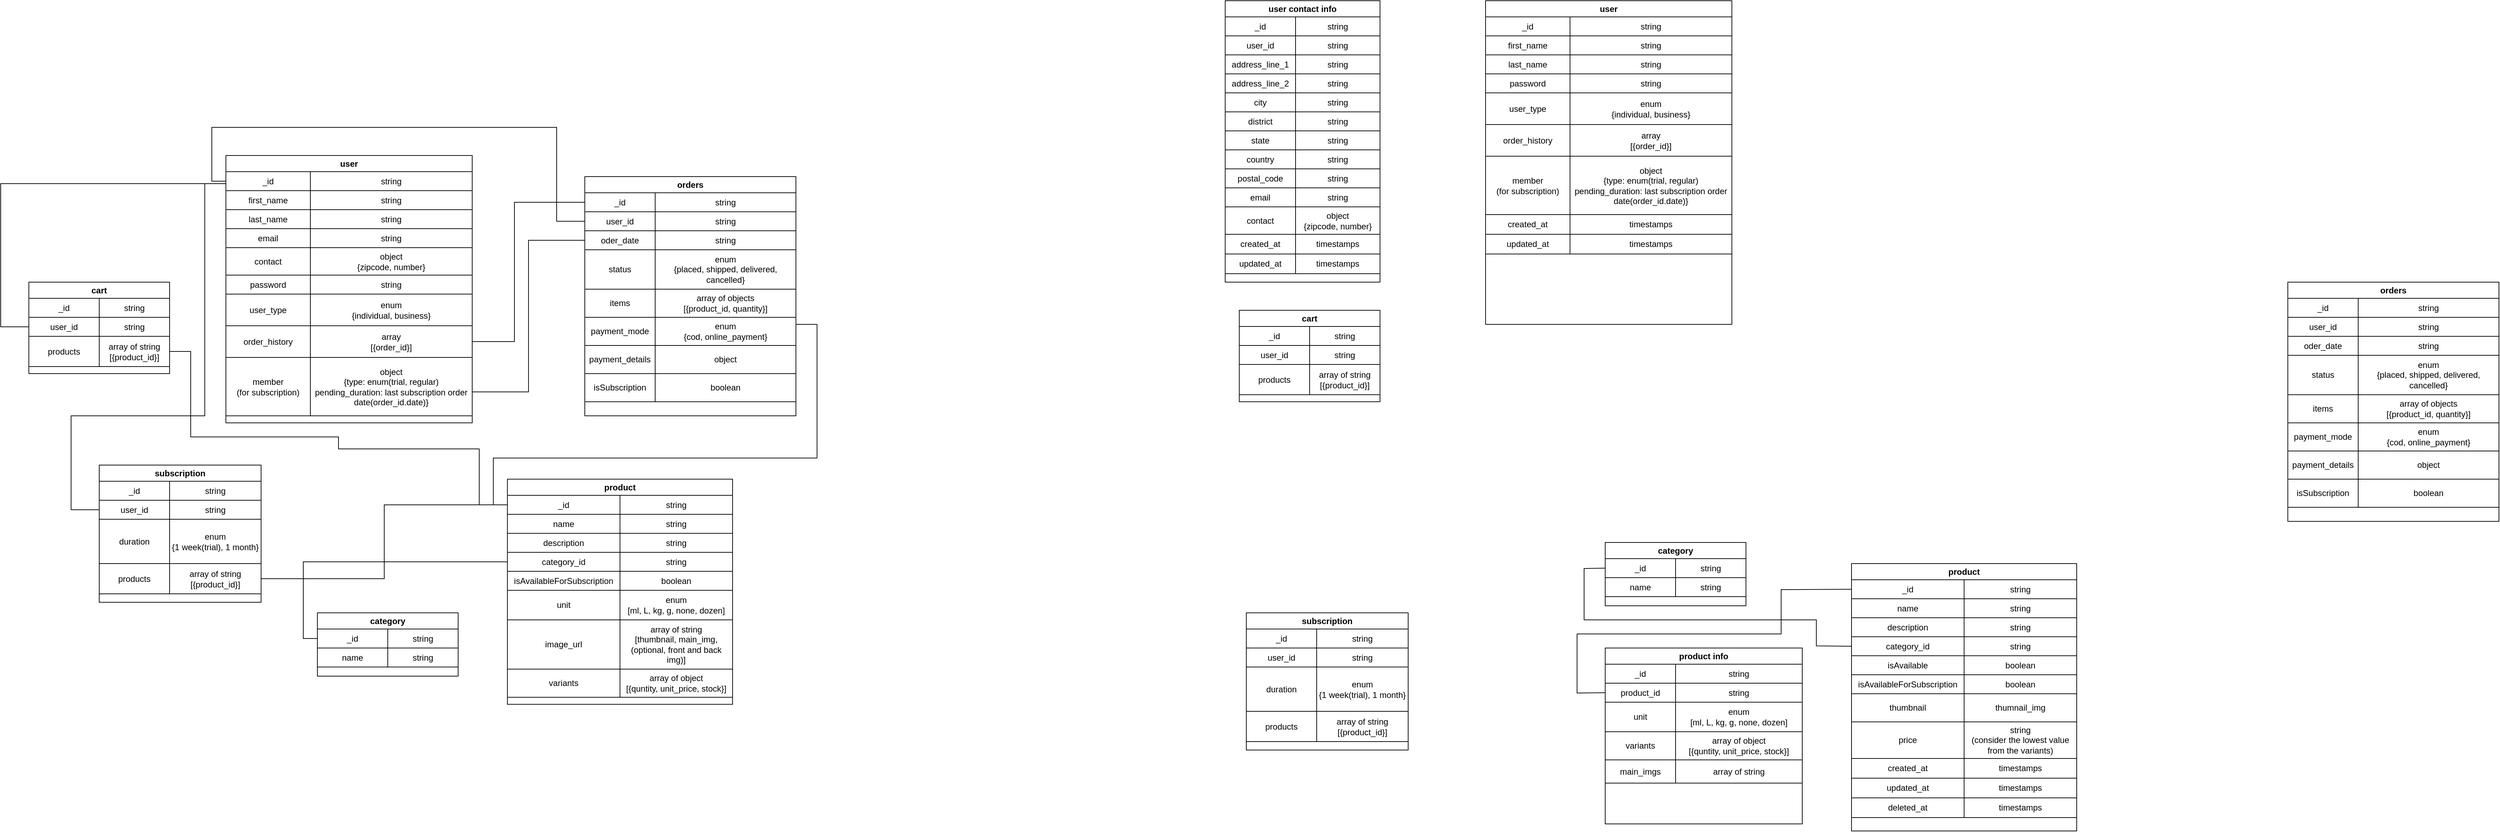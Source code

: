 <mxfile version="24.1.0" type="device">
  <diagram name="Page-1" id="J7dejoUFdDQ9mNIy0u74">
    <mxGraphModel dx="1313" dy="1176" grid="1" gridSize="10" guides="1" tooltips="1" connect="1" arrows="1" fold="1" page="0" pageScale="1" pageWidth="850" pageHeight="1100" math="0" shadow="0">
      <root>
        <mxCell id="0" />
        <mxCell id="1" parent="0" />
        <mxCell id="ArlrjNkzWZ5QPUmhL8L5-1" value="cart" style="swimlane;whiteSpace=wrap;html=1;fillColor=default;" parent="1" vertex="1">
          <mxGeometry x="160" y="160" width="200" height="130" as="geometry">
            <mxRectangle x="160" y="160" width="140" height="30" as="alternateBounds" />
          </mxGeometry>
        </mxCell>
        <mxCell id="ArlrjNkzWZ5QPUmhL8L5-2" value="string" style="rounded=0;whiteSpace=wrap;html=1;" parent="ArlrjNkzWZ5QPUmhL8L5-1" vertex="1">
          <mxGeometry x="100" y="23" width="100" height="27" as="geometry" />
        </mxCell>
        <mxCell id="ArlrjNkzWZ5QPUmhL8L5-8" value="string" style="rounded=0;whiteSpace=wrap;html=1;" parent="ArlrjNkzWZ5QPUmhL8L5-1" vertex="1">
          <mxGeometry x="100" y="50" width="100" height="27" as="geometry" />
        </mxCell>
        <mxCell id="ArlrjNkzWZ5QPUmhL8L5-9" value="user_id" style="rounded=0;whiteSpace=wrap;html=1;" parent="ArlrjNkzWZ5QPUmhL8L5-1" vertex="1">
          <mxGeometry y="50" width="100" height="27" as="geometry" />
        </mxCell>
        <mxCell id="ArlrjNkzWZ5QPUmhL8L5-11" value="products" style="rounded=0;whiteSpace=wrap;html=1;" parent="ArlrjNkzWZ5QPUmhL8L5-1" vertex="1">
          <mxGeometry y="77" width="100" height="43" as="geometry" />
        </mxCell>
        <mxCell id="ArlrjNkzWZ5QPUmhL8L5-52" value="array of string&lt;div&gt;[{product_id}]&lt;/div&gt;" style="rounded=0;whiteSpace=wrap;html=1;" parent="ArlrjNkzWZ5QPUmhL8L5-1" vertex="1">
          <mxGeometry x="100" y="77" width="100" height="43" as="geometry" />
        </mxCell>
        <mxCell id="ArlrjNkzWZ5QPUmhL8L5-7" value="_id" style="rounded=0;whiteSpace=wrap;html=1;" parent="1" vertex="1">
          <mxGeometry x="160" y="183" width="100" height="27" as="geometry" />
        </mxCell>
        <mxCell id="ArlrjNkzWZ5QPUmhL8L5-12" value="user" style="swimlane;whiteSpace=wrap;html=1;fillColor=default;" parent="1" vertex="1">
          <mxGeometry x="440" y="-20" width="350" height="380" as="geometry">
            <mxRectangle x="160" y="160" width="140" height="30" as="alternateBounds" />
          </mxGeometry>
        </mxCell>
        <mxCell id="ArlrjNkzWZ5QPUmhL8L5-13" value="string" style="rounded=0;whiteSpace=wrap;html=1;" parent="ArlrjNkzWZ5QPUmhL8L5-12" vertex="1">
          <mxGeometry x="120" y="23" width="230" height="27" as="geometry" />
        </mxCell>
        <mxCell id="ArlrjNkzWZ5QPUmhL8L5-14" value="string" style="rounded=0;whiteSpace=wrap;html=1;" parent="ArlrjNkzWZ5QPUmhL8L5-12" vertex="1">
          <mxGeometry x="120" y="50" width="230" height="27" as="geometry" />
        </mxCell>
        <mxCell id="ArlrjNkzWZ5QPUmhL8L5-15" value="first_name" style="rounded=0;whiteSpace=wrap;html=1;" parent="ArlrjNkzWZ5QPUmhL8L5-12" vertex="1">
          <mxGeometry y="50" width="120" height="27" as="geometry" />
        </mxCell>
        <mxCell id="ArlrjNkzWZ5QPUmhL8L5-16" value="string" style="rounded=0;whiteSpace=wrap;html=1;" parent="ArlrjNkzWZ5QPUmhL8L5-12" vertex="1">
          <mxGeometry x="120" y="77" width="230" height="27" as="geometry" />
        </mxCell>
        <mxCell id="ArlrjNkzWZ5QPUmhL8L5-17" value="last_name" style="rounded=0;whiteSpace=wrap;html=1;" parent="ArlrjNkzWZ5QPUmhL8L5-12" vertex="1">
          <mxGeometry y="77" width="120" height="27" as="geometry" />
        </mxCell>
        <mxCell id="ArlrjNkzWZ5QPUmhL8L5-19" value="string" style="rounded=0;whiteSpace=wrap;html=1;" parent="ArlrjNkzWZ5QPUmhL8L5-12" vertex="1">
          <mxGeometry x="120" y="104" width="230" height="27" as="geometry" />
        </mxCell>
        <mxCell id="ArlrjNkzWZ5QPUmhL8L5-20" value="email" style="rounded=0;whiteSpace=wrap;html=1;" parent="ArlrjNkzWZ5QPUmhL8L5-12" vertex="1">
          <mxGeometry y="104" width="120" height="27" as="geometry" />
        </mxCell>
        <mxCell id="ArlrjNkzWZ5QPUmhL8L5-22" value="&lt;div&gt;object&lt;/div&gt;{zipcode, number}" style="rounded=0;whiteSpace=wrap;html=1;" parent="ArlrjNkzWZ5QPUmhL8L5-12" vertex="1">
          <mxGeometry x="120" y="131" width="230" height="39" as="geometry" />
        </mxCell>
        <mxCell id="ArlrjNkzWZ5QPUmhL8L5-23" value="contact" style="rounded=0;whiteSpace=wrap;html=1;" parent="ArlrjNkzWZ5QPUmhL8L5-12" vertex="1">
          <mxGeometry y="131" width="120" height="39" as="geometry" />
        </mxCell>
        <mxCell id="ArlrjNkzWZ5QPUmhL8L5-24" value="string" style="rounded=0;whiteSpace=wrap;html=1;" parent="ArlrjNkzWZ5QPUmhL8L5-12" vertex="1">
          <mxGeometry x="120" y="170" width="230" height="27" as="geometry" />
        </mxCell>
        <mxCell id="ArlrjNkzWZ5QPUmhL8L5-25" value="password" style="rounded=0;whiteSpace=wrap;html=1;" parent="ArlrjNkzWZ5QPUmhL8L5-12" vertex="1">
          <mxGeometry y="170" width="120" height="27" as="geometry" />
        </mxCell>
        <mxCell id="ArlrjNkzWZ5QPUmhL8L5-26" value="array&lt;div&gt;[{order_id}]&lt;/div&gt;" style="rounded=0;whiteSpace=wrap;html=1;" parent="ArlrjNkzWZ5QPUmhL8L5-12" vertex="1">
          <mxGeometry x="120" y="242" width="230" height="45" as="geometry" />
        </mxCell>
        <mxCell id="ArlrjNkzWZ5QPUmhL8L5-27" value="order_history" style="rounded=0;whiteSpace=wrap;html=1;" parent="ArlrjNkzWZ5QPUmhL8L5-12" vertex="1">
          <mxGeometry y="242" width="120" height="45" as="geometry" />
        </mxCell>
        <mxCell id="ArlrjNkzWZ5QPUmhL8L5-58" value="enum&lt;div&gt;{individual, business}&lt;/div&gt;" style="rounded=0;whiteSpace=wrap;html=1;" parent="ArlrjNkzWZ5QPUmhL8L5-12" vertex="1">
          <mxGeometry x="120" y="197" width="230" height="45" as="geometry" />
        </mxCell>
        <mxCell id="ArlrjNkzWZ5QPUmhL8L5-59" value="user_type" style="rounded=0;whiteSpace=wrap;html=1;" parent="ArlrjNkzWZ5QPUmhL8L5-12" vertex="1">
          <mxGeometry y="197" width="120" height="45" as="geometry" />
        </mxCell>
        <mxCell id="Zbf8U-U6ExE7YAJPCtKm-8" value="object&lt;div&gt;{type: enum(trial, regular)&lt;/div&gt;&lt;div&gt;pending_duration: last subscription order date(order_id.date)}&lt;/div&gt;" style="rounded=0;whiteSpace=wrap;html=1;" parent="ArlrjNkzWZ5QPUmhL8L5-12" vertex="1">
          <mxGeometry x="120" y="287" width="230" height="83" as="geometry" />
        </mxCell>
        <mxCell id="Zbf8U-U6ExE7YAJPCtKm-9" value="member&lt;div&gt;(for subscription)&lt;/div&gt;" style="rounded=0;whiteSpace=wrap;html=1;" parent="ArlrjNkzWZ5QPUmhL8L5-12" vertex="1">
          <mxGeometry y="287" width="120" height="83" as="geometry" />
        </mxCell>
        <mxCell id="ArlrjNkzWZ5QPUmhL8L5-18" value="_id" style="rounded=0;whiteSpace=wrap;html=1;" parent="1" vertex="1">
          <mxGeometry x="440" y="3" width="120" height="27" as="geometry" />
        </mxCell>
        <mxCell id="ArlrjNkzWZ5QPUmhL8L5-30" style="edgeStyle=orthogonalEdgeStyle;rounded=0;orthogonalLoop=1;jettySize=auto;html=1;exitX=0;exitY=0.5;exitDx=0;exitDy=0;entryX=0;entryY=0.25;entryDx=0;entryDy=0;endArrow=none;endFill=0;" parent="1" source="ArlrjNkzWZ5QPUmhL8L5-9" target="ArlrjNkzWZ5QPUmhL8L5-12" edge="1">
          <mxGeometry relative="1" as="geometry">
            <Array as="points">
              <mxPoint x="120" y="224" />
              <mxPoint x="120" y="20" />
              <mxPoint x="440" y="20" />
            </Array>
          </mxGeometry>
        </mxCell>
        <mxCell id="ArlrjNkzWZ5QPUmhL8L5-33" value="orders" style="swimlane;whiteSpace=wrap;html=1;fillColor=default;" parent="1" vertex="1">
          <mxGeometry x="950" y="10" width="300" height="340" as="geometry">
            <mxRectangle x="160" y="160" width="140" height="30" as="alternateBounds" />
          </mxGeometry>
        </mxCell>
        <mxCell id="ArlrjNkzWZ5QPUmhL8L5-34" value="string" style="rounded=0;whiteSpace=wrap;html=1;" parent="ArlrjNkzWZ5QPUmhL8L5-33" vertex="1">
          <mxGeometry x="100" y="23" width="200" height="27" as="geometry" />
        </mxCell>
        <mxCell id="ArlrjNkzWZ5QPUmhL8L5-35" value="string" style="rounded=0;whiteSpace=wrap;html=1;" parent="ArlrjNkzWZ5QPUmhL8L5-33" vertex="1">
          <mxGeometry x="100" y="50" width="200" height="27" as="geometry" />
        </mxCell>
        <mxCell id="ArlrjNkzWZ5QPUmhL8L5-36" value="user_id" style="rounded=0;whiteSpace=wrap;html=1;" parent="ArlrjNkzWZ5QPUmhL8L5-33" vertex="1">
          <mxGeometry y="50" width="100" height="27" as="geometry" />
        </mxCell>
        <mxCell id="ArlrjNkzWZ5QPUmhL8L5-37" value="string" style="rounded=0;whiteSpace=wrap;html=1;" parent="ArlrjNkzWZ5QPUmhL8L5-33" vertex="1">
          <mxGeometry x="100" y="77" width="200" height="27" as="geometry" />
        </mxCell>
        <mxCell id="ArlrjNkzWZ5QPUmhL8L5-38" value="oder_date" style="rounded=0;whiteSpace=wrap;html=1;" parent="ArlrjNkzWZ5QPUmhL8L5-33" vertex="1">
          <mxGeometry y="77" width="100" height="27" as="geometry" />
        </mxCell>
        <mxCell id="ArlrjNkzWZ5QPUmhL8L5-39" value="&lt;div&gt;enum&lt;/div&gt;{placed, shipped, delivered, cancelled}" style="rounded=0;whiteSpace=wrap;html=1;" parent="ArlrjNkzWZ5QPUmhL8L5-33" vertex="1">
          <mxGeometry x="100" y="104" width="200" height="56" as="geometry" />
        </mxCell>
        <mxCell id="ArlrjNkzWZ5QPUmhL8L5-40" value="status" style="rounded=0;whiteSpace=wrap;html=1;" parent="ArlrjNkzWZ5QPUmhL8L5-33" vertex="1">
          <mxGeometry y="104" width="100" height="56" as="geometry" />
        </mxCell>
        <mxCell id="ArlrjNkzWZ5QPUmhL8L5-47" value="_id" style="rounded=0;whiteSpace=wrap;html=1;" parent="ArlrjNkzWZ5QPUmhL8L5-33" vertex="1">
          <mxGeometry y="23" width="100" height="27" as="geometry" />
        </mxCell>
        <mxCell id="ArlrjNkzWZ5QPUmhL8L5-50" value="array of objects&lt;div&gt;[{product_id, quantity}]&lt;/div&gt;" style="rounded=0;whiteSpace=wrap;html=1;" parent="ArlrjNkzWZ5QPUmhL8L5-33" vertex="1">
          <mxGeometry x="100" y="160" width="200" height="40" as="geometry" />
        </mxCell>
        <mxCell id="ArlrjNkzWZ5QPUmhL8L5-51" value="items" style="rounded=0;whiteSpace=wrap;html=1;" parent="ArlrjNkzWZ5QPUmhL8L5-33" vertex="1">
          <mxGeometry y="160" width="100" height="40" as="geometry" />
        </mxCell>
        <mxCell id="ArlrjNkzWZ5QPUmhL8L5-96" value="enum&lt;div&gt;{cod, online_payment}&lt;/div&gt;" style="rounded=0;whiteSpace=wrap;html=1;" parent="ArlrjNkzWZ5QPUmhL8L5-33" vertex="1">
          <mxGeometry x="100" y="200" width="200" height="40" as="geometry" />
        </mxCell>
        <mxCell id="ArlrjNkzWZ5QPUmhL8L5-97" value="payment_mode" style="rounded=0;whiteSpace=wrap;html=1;" parent="ArlrjNkzWZ5QPUmhL8L5-33" vertex="1">
          <mxGeometry y="200" width="100" height="40" as="geometry" />
        </mxCell>
        <mxCell id="ArlrjNkzWZ5QPUmhL8L5-98" value="object" style="rounded=0;whiteSpace=wrap;html=1;" parent="ArlrjNkzWZ5QPUmhL8L5-33" vertex="1">
          <mxGeometry x="100" y="240" width="200" height="40" as="geometry" />
        </mxCell>
        <mxCell id="ArlrjNkzWZ5QPUmhL8L5-99" value="payment_details" style="rounded=0;whiteSpace=wrap;html=1;" parent="ArlrjNkzWZ5QPUmhL8L5-33" vertex="1">
          <mxGeometry y="240" width="100" height="40" as="geometry" />
        </mxCell>
        <mxCell id="Zbf8U-U6ExE7YAJPCtKm-12" value="boolean" style="rounded=0;whiteSpace=wrap;html=1;" parent="ArlrjNkzWZ5QPUmhL8L5-33" vertex="1">
          <mxGeometry x="100" y="280" width="200" height="40" as="geometry" />
        </mxCell>
        <mxCell id="Zbf8U-U6ExE7YAJPCtKm-13" value="isSubscription" style="rounded=0;whiteSpace=wrap;html=1;" parent="ArlrjNkzWZ5QPUmhL8L5-33" vertex="1">
          <mxGeometry y="280" width="100" height="40" as="geometry" />
        </mxCell>
        <mxCell id="ArlrjNkzWZ5QPUmhL8L5-60" value="product" style="swimlane;whiteSpace=wrap;html=1;fillColor=default;" parent="1" vertex="1">
          <mxGeometry x="840" y="440" width="320" height="320" as="geometry">
            <mxRectangle x="160" y="160" width="140" height="30" as="alternateBounds" />
          </mxGeometry>
        </mxCell>
        <mxCell id="ArlrjNkzWZ5QPUmhL8L5-61" value="string" style="rounded=0;whiteSpace=wrap;html=1;" parent="ArlrjNkzWZ5QPUmhL8L5-60" vertex="1">
          <mxGeometry x="160" y="23" width="160" height="27" as="geometry" />
        </mxCell>
        <mxCell id="ArlrjNkzWZ5QPUmhL8L5-62" value="string" style="rounded=0;whiteSpace=wrap;html=1;" parent="ArlrjNkzWZ5QPUmhL8L5-60" vertex="1">
          <mxGeometry x="160" y="50" width="160" height="27" as="geometry" />
        </mxCell>
        <mxCell id="ArlrjNkzWZ5QPUmhL8L5-63" value="name" style="rounded=0;whiteSpace=wrap;html=1;" parent="ArlrjNkzWZ5QPUmhL8L5-60" vertex="1">
          <mxGeometry y="50" width="160" height="27" as="geometry" />
        </mxCell>
        <mxCell id="ArlrjNkzWZ5QPUmhL8L5-64" value="string" style="rounded=0;whiteSpace=wrap;html=1;" parent="ArlrjNkzWZ5QPUmhL8L5-60" vertex="1">
          <mxGeometry x="160" y="77" width="160" height="27" as="geometry" />
        </mxCell>
        <mxCell id="ArlrjNkzWZ5QPUmhL8L5-65" value="description" style="rounded=0;whiteSpace=wrap;html=1;" parent="ArlrjNkzWZ5QPUmhL8L5-60" vertex="1">
          <mxGeometry y="77" width="160" height="27" as="geometry" />
        </mxCell>
        <mxCell id="ArlrjNkzWZ5QPUmhL8L5-68" value="_id" style="rounded=0;whiteSpace=wrap;html=1;" parent="ArlrjNkzWZ5QPUmhL8L5-60" vertex="1">
          <mxGeometry y="23" width="160" height="27" as="geometry" />
        </mxCell>
        <mxCell id="ArlrjNkzWZ5QPUmhL8L5-72" value="string" style="rounded=0;whiteSpace=wrap;html=1;" parent="ArlrjNkzWZ5QPUmhL8L5-60" vertex="1">
          <mxGeometry x="160" y="104" width="160" height="27" as="geometry" />
        </mxCell>
        <mxCell id="ArlrjNkzWZ5QPUmhL8L5-73" value="category_id" style="rounded=0;whiteSpace=wrap;html=1;" parent="ArlrjNkzWZ5QPUmhL8L5-60" vertex="1">
          <mxGeometry y="104" width="160" height="27" as="geometry" />
        </mxCell>
        <mxCell id="ArlrjNkzWZ5QPUmhL8L5-74" value="boolean" style="rounded=0;whiteSpace=wrap;html=1;" parent="ArlrjNkzWZ5QPUmhL8L5-60" vertex="1">
          <mxGeometry x="160" y="131" width="160" height="27" as="geometry" />
        </mxCell>
        <mxCell id="ArlrjNkzWZ5QPUmhL8L5-75" value="isAvailableForSubscription" style="rounded=0;whiteSpace=wrap;html=1;" parent="ArlrjNkzWZ5QPUmhL8L5-60" vertex="1">
          <mxGeometry y="131" width="160" height="27" as="geometry" />
        </mxCell>
        <mxCell id="ArlrjNkzWZ5QPUmhL8L5-76" value="enum&lt;div&gt;[ml, L, kg, g, none, dozen]&lt;/div&gt;" style="rounded=0;whiteSpace=wrap;html=1;" parent="ArlrjNkzWZ5QPUmhL8L5-60" vertex="1">
          <mxGeometry x="160" y="158" width="160" height="42" as="geometry" />
        </mxCell>
        <mxCell id="ArlrjNkzWZ5QPUmhL8L5-77" value="unit" style="rounded=0;whiteSpace=wrap;html=1;" parent="ArlrjNkzWZ5QPUmhL8L5-60" vertex="1">
          <mxGeometry y="158" width="160" height="42" as="geometry" />
        </mxCell>
        <mxCell id="ArlrjNkzWZ5QPUmhL8L5-78" value="array of string&lt;div&gt;[thumbnail, main_img, (optional, front and back img)]&lt;/div&gt;" style="rounded=0;whiteSpace=wrap;html=1;" parent="ArlrjNkzWZ5QPUmhL8L5-60" vertex="1">
          <mxGeometry x="160" y="200" width="160" height="70" as="geometry" />
        </mxCell>
        <mxCell id="ArlrjNkzWZ5QPUmhL8L5-79" value="image_url" style="rounded=0;whiteSpace=wrap;html=1;" parent="ArlrjNkzWZ5QPUmhL8L5-60" vertex="1">
          <mxGeometry y="200" width="160" height="70" as="geometry" />
        </mxCell>
        <mxCell id="ArlrjNkzWZ5QPUmhL8L5-80" value="array of object&lt;div&gt;[{quntity, unit_price, stock}]&lt;/div&gt;" style="rounded=0;whiteSpace=wrap;html=1;" parent="ArlrjNkzWZ5QPUmhL8L5-60" vertex="1">
          <mxGeometry x="160" y="270" width="160" height="40" as="geometry" />
        </mxCell>
        <mxCell id="ArlrjNkzWZ5QPUmhL8L5-81" value="variants" style="rounded=0;whiteSpace=wrap;html=1;" parent="ArlrjNkzWZ5QPUmhL8L5-60" vertex="1">
          <mxGeometry y="270" width="160" height="40" as="geometry" />
        </mxCell>
        <mxCell id="ArlrjNkzWZ5QPUmhL8L5-85" style="edgeStyle=orthogonalEdgeStyle;rounded=0;orthogonalLoop=1;jettySize=auto;html=1;exitX=1;exitY=0.5;exitDx=0;exitDy=0;entryX=0;entryY=0.5;entryDx=0;entryDy=0;endArrow=none;endFill=0;" parent="1" source="ArlrjNkzWZ5QPUmhL8L5-52" target="ArlrjNkzWZ5QPUmhL8L5-68" edge="1">
          <mxGeometry relative="1" as="geometry">
            <Array as="points">
              <mxPoint x="390" y="259" />
              <mxPoint x="390" y="380" />
              <mxPoint x="600" y="380" />
              <mxPoint x="600" y="397" />
              <mxPoint x="800" y="397" />
              <mxPoint x="800" y="477" />
            </Array>
          </mxGeometry>
        </mxCell>
        <mxCell id="ArlrjNkzWZ5QPUmhL8L5-88" value="category" style="swimlane;whiteSpace=wrap;html=1;fillColor=default;" parent="1" vertex="1">
          <mxGeometry x="570" y="630" width="200" height="90" as="geometry">
            <mxRectangle x="160" y="160" width="140" height="30" as="alternateBounds" />
          </mxGeometry>
        </mxCell>
        <mxCell id="ArlrjNkzWZ5QPUmhL8L5-89" value="string" style="rounded=0;whiteSpace=wrap;html=1;" parent="ArlrjNkzWZ5QPUmhL8L5-88" vertex="1">
          <mxGeometry x="100" y="23" width="100" height="27" as="geometry" />
        </mxCell>
        <mxCell id="ArlrjNkzWZ5QPUmhL8L5-90" value="string" style="rounded=0;whiteSpace=wrap;html=1;" parent="ArlrjNkzWZ5QPUmhL8L5-88" vertex="1">
          <mxGeometry x="100" y="50" width="100" height="27" as="geometry" />
        </mxCell>
        <mxCell id="ArlrjNkzWZ5QPUmhL8L5-91" value="name" style="rounded=0;whiteSpace=wrap;html=1;" parent="ArlrjNkzWZ5QPUmhL8L5-88" vertex="1">
          <mxGeometry y="50" width="100" height="27" as="geometry" />
        </mxCell>
        <mxCell id="ArlrjNkzWZ5QPUmhL8L5-94" value="_id" style="rounded=0;whiteSpace=wrap;html=1;" parent="ArlrjNkzWZ5QPUmhL8L5-88" vertex="1">
          <mxGeometry y="23" width="100" height="27" as="geometry" />
        </mxCell>
        <mxCell id="ArlrjNkzWZ5QPUmhL8L5-103" value="subscription" style="swimlane;whiteSpace=wrap;html=1;fillColor=default;" parent="1" vertex="1">
          <mxGeometry x="260" y="420" width="230" height="195" as="geometry">
            <mxRectangle x="160" y="160" width="140" height="30" as="alternateBounds" />
          </mxGeometry>
        </mxCell>
        <mxCell id="ArlrjNkzWZ5QPUmhL8L5-104" value="string" style="rounded=0;whiteSpace=wrap;html=1;" parent="ArlrjNkzWZ5QPUmhL8L5-103" vertex="1">
          <mxGeometry x="100" y="23" width="130" height="27" as="geometry" />
        </mxCell>
        <mxCell id="ArlrjNkzWZ5QPUmhL8L5-105" value="string" style="rounded=0;whiteSpace=wrap;html=1;" parent="ArlrjNkzWZ5QPUmhL8L5-103" vertex="1">
          <mxGeometry x="100" y="50" width="130" height="27" as="geometry" />
        </mxCell>
        <mxCell id="ArlrjNkzWZ5QPUmhL8L5-106" value="user_id" style="rounded=0;whiteSpace=wrap;html=1;" parent="ArlrjNkzWZ5QPUmhL8L5-103" vertex="1">
          <mxGeometry y="50" width="100" height="27" as="geometry" />
        </mxCell>
        <mxCell id="ArlrjNkzWZ5QPUmhL8L5-111" value="_id" style="rounded=0;whiteSpace=wrap;html=1;" parent="ArlrjNkzWZ5QPUmhL8L5-103" vertex="1">
          <mxGeometry y="23" width="100" height="27" as="geometry" />
        </mxCell>
        <mxCell id="ArlrjNkzWZ5QPUmhL8L5-118" value="enum&lt;div&gt;{1 week(trial), 1 month}&lt;/div&gt;" style="rounded=0;whiteSpace=wrap;html=1;" parent="ArlrjNkzWZ5QPUmhL8L5-103" vertex="1">
          <mxGeometry x="100" y="77" width="130" height="63" as="geometry" />
        </mxCell>
        <mxCell id="ArlrjNkzWZ5QPUmhL8L5-119" value="duration" style="rounded=0;whiteSpace=wrap;html=1;" parent="ArlrjNkzWZ5QPUmhL8L5-103" vertex="1">
          <mxGeometry y="77" width="100" height="63" as="geometry" />
        </mxCell>
        <mxCell id="ArlrjNkzWZ5QPUmhL8L5-120" value="products" style="rounded=0;whiteSpace=wrap;html=1;" parent="ArlrjNkzWZ5QPUmhL8L5-103" vertex="1">
          <mxGeometry y="140" width="100" height="43" as="geometry" />
        </mxCell>
        <mxCell id="ArlrjNkzWZ5QPUmhL8L5-121" value="array of string&lt;div&gt;[{product_id}]&lt;/div&gt;" style="rounded=0;whiteSpace=wrap;html=1;" parent="ArlrjNkzWZ5QPUmhL8L5-103" vertex="1">
          <mxGeometry x="100" y="140" width="130" height="43" as="geometry" />
        </mxCell>
        <mxCell id="ArlrjNkzWZ5QPUmhL8L5-124" style="edgeStyle=orthogonalEdgeStyle;rounded=0;orthogonalLoop=1;jettySize=auto;html=1;exitX=1;exitY=0.5;exitDx=0;exitDy=0;entryX=0;entryY=0.5;entryDx=0;entryDy=0;endArrow=none;endFill=0;" parent="1" source="ArlrjNkzWZ5QPUmhL8L5-121" target="ArlrjNkzWZ5QPUmhL8L5-68" edge="1">
          <mxGeometry relative="1" as="geometry" />
        </mxCell>
        <mxCell id="ArlrjNkzWZ5QPUmhL8L5-126" style="edgeStyle=orthogonalEdgeStyle;rounded=0;orthogonalLoop=1;jettySize=auto;html=1;exitX=0;exitY=0.5;exitDx=0;exitDy=0;entryX=0;entryY=0.5;entryDx=0;entryDy=0;endArrow=none;endFill=0;" parent="1" source="ArlrjNkzWZ5QPUmhL8L5-94" target="ArlrjNkzWZ5QPUmhL8L5-73" edge="1">
          <mxGeometry relative="1" as="geometry" />
        </mxCell>
        <mxCell id="ArlrjNkzWZ5QPUmhL8L5-127" style="edgeStyle=orthogonalEdgeStyle;rounded=0;orthogonalLoop=1;jettySize=auto;html=1;exitX=0;exitY=0.5;exitDx=0;exitDy=0;entryX=0;entryY=0.5;entryDx=0;entryDy=0;endArrow=none;endFill=0;" parent="1" source="ArlrjNkzWZ5QPUmhL8L5-106" target="ArlrjNkzWZ5QPUmhL8L5-18" edge="1">
          <mxGeometry relative="1" as="geometry">
            <Array as="points">
              <mxPoint x="220" y="484" />
              <mxPoint x="220" y="350" />
              <mxPoint x="410" y="350" />
              <mxPoint x="410" y="20" />
              <mxPoint x="440" y="20" />
            </Array>
          </mxGeometry>
        </mxCell>
        <mxCell id="Zbf8U-U6ExE7YAJPCtKm-1" style="edgeStyle=orthogonalEdgeStyle;rounded=0;orthogonalLoop=1;jettySize=auto;html=1;exitX=1;exitY=0.5;exitDx=0;exitDy=0;entryX=0;entryY=0.5;entryDx=0;entryDy=0;endArrow=none;endFill=0;" parent="1" source="ArlrjNkzWZ5QPUmhL8L5-50" target="ArlrjNkzWZ5QPUmhL8L5-68" edge="1">
          <mxGeometry relative="1" as="geometry">
            <Array as="points">
              <mxPoint x="1250" y="220" />
              <mxPoint x="1280" y="220" />
              <mxPoint x="1280" y="410" />
              <mxPoint x="820" y="410" />
              <mxPoint x="820" y="477" />
            </Array>
          </mxGeometry>
        </mxCell>
        <mxCell id="Zbf8U-U6ExE7YAJPCtKm-14" style="edgeStyle=orthogonalEdgeStyle;rounded=0;orthogonalLoop=1;jettySize=auto;html=1;exitX=0;exitY=0.5;exitDx=0;exitDy=0;entryX=0;entryY=0.5;entryDx=0;entryDy=0;endArrow=none;endFill=0;" parent="1" source="ArlrjNkzWZ5QPUmhL8L5-36" target="ArlrjNkzWZ5QPUmhL8L5-18" edge="1">
          <mxGeometry relative="1" as="geometry">
            <Array as="points">
              <mxPoint x="910" y="74" />
              <mxPoint x="910" y="-60" />
              <mxPoint x="420" y="-60" />
              <mxPoint x="420" y="17" />
            </Array>
          </mxGeometry>
        </mxCell>
        <mxCell id="Zbf8U-U6ExE7YAJPCtKm-15" style="edgeStyle=orthogonalEdgeStyle;rounded=0;orthogonalLoop=1;jettySize=auto;html=1;exitX=0;exitY=0.5;exitDx=0;exitDy=0;entryX=0.997;entryY=0.59;entryDx=0;entryDy=0;entryPerimeter=0;endArrow=none;endFill=0;" parent="1" source="ArlrjNkzWZ5QPUmhL8L5-38" target="Zbf8U-U6ExE7YAJPCtKm-8" edge="1">
          <mxGeometry relative="1" as="geometry" />
        </mxCell>
        <mxCell id="cRBw1HmZobIP4URmoxio-2" style="edgeStyle=orthogonalEdgeStyle;rounded=0;orthogonalLoop=1;jettySize=auto;html=1;exitX=1;exitY=0.5;exitDx=0;exitDy=0;entryX=0;entryY=0.5;entryDx=0;entryDy=0;endArrow=none;endFill=0;" parent="1" source="ArlrjNkzWZ5QPUmhL8L5-26" target="ArlrjNkzWZ5QPUmhL8L5-47" edge="1">
          <mxGeometry relative="1" as="geometry">
            <Array as="points">
              <mxPoint x="850" y="245" />
              <mxPoint x="850" y="47" />
            </Array>
          </mxGeometry>
        </mxCell>
        <mxCell id="cRBw1HmZobIP4URmoxio-5" value="user contact info" style="swimlane;whiteSpace=wrap;html=1;fillColor=default;" parent="1" vertex="1">
          <mxGeometry x="1860" y="-240" width="220" height="400" as="geometry">
            <mxRectangle x="160" y="160" width="140" height="30" as="alternateBounds" />
          </mxGeometry>
        </mxCell>
        <mxCell id="cRBw1HmZobIP4URmoxio-6" value="string" style="rounded=0;whiteSpace=wrap;html=1;" parent="cRBw1HmZobIP4URmoxio-5" vertex="1">
          <mxGeometry x="100" y="23" width="120" height="27" as="geometry" />
        </mxCell>
        <mxCell id="cRBw1HmZobIP4URmoxio-7" value="string" style="rounded=0;whiteSpace=wrap;html=1;" parent="cRBw1HmZobIP4URmoxio-5" vertex="1">
          <mxGeometry x="100" y="50" width="120" height="27" as="geometry" />
        </mxCell>
        <mxCell id="cRBw1HmZobIP4URmoxio-8" value="user_id" style="rounded=0;whiteSpace=wrap;html=1;" parent="cRBw1HmZobIP4URmoxio-5" vertex="1">
          <mxGeometry y="50" width="100" height="27" as="geometry" />
        </mxCell>
        <mxCell id="cRBw1HmZobIP4URmoxio-11" value="_id" style="rounded=0;whiteSpace=wrap;html=1;" parent="cRBw1HmZobIP4URmoxio-5" vertex="1">
          <mxGeometry y="23" width="100" height="27" as="geometry" />
        </mxCell>
        <mxCell id="cRBw1HmZobIP4URmoxio-12" value="string" style="rounded=0;whiteSpace=wrap;html=1;" parent="cRBw1HmZobIP4URmoxio-5" vertex="1">
          <mxGeometry x="100" y="77" width="120" height="27" as="geometry" />
        </mxCell>
        <mxCell id="cRBw1HmZobIP4URmoxio-13" value="address_line_1" style="rounded=0;whiteSpace=wrap;html=1;" parent="cRBw1HmZobIP4URmoxio-5" vertex="1">
          <mxGeometry y="77" width="100" height="27" as="geometry" />
        </mxCell>
        <mxCell id="cRBw1HmZobIP4URmoxio-14" value="string" style="rounded=0;whiteSpace=wrap;html=1;" parent="cRBw1HmZobIP4URmoxio-5" vertex="1">
          <mxGeometry x="100" y="104" width="120" height="27" as="geometry" />
        </mxCell>
        <mxCell id="cRBw1HmZobIP4URmoxio-15" value="address_line_2" style="rounded=0;whiteSpace=wrap;html=1;" parent="cRBw1HmZobIP4URmoxio-5" vertex="1">
          <mxGeometry y="104" width="100" height="27" as="geometry" />
        </mxCell>
        <mxCell id="cRBw1HmZobIP4URmoxio-16" value="string" style="rounded=0;whiteSpace=wrap;html=1;" parent="cRBw1HmZobIP4URmoxio-5" vertex="1">
          <mxGeometry x="100" y="131" width="120" height="27" as="geometry" />
        </mxCell>
        <mxCell id="cRBw1HmZobIP4URmoxio-17" value="city" style="rounded=0;whiteSpace=wrap;html=1;" parent="cRBw1HmZobIP4URmoxio-5" vertex="1">
          <mxGeometry y="131" width="100" height="27" as="geometry" />
        </mxCell>
        <mxCell id="cRBw1HmZobIP4URmoxio-18" value="string" style="rounded=0;whiteSpace=wrap;html=1;" parent="cRBw1HmZobIP4URmoxio-5" vertex="1">
          <mxGeometry x="100" y="158" width="120" height="27" as="geometry" />
        </mxCell>
        <mxCell id="cRBw1HmZobIP4URmoxio-19" value="district" style="rounded=0;whiteSpace=wrap;html=1;" parent="cRBw1HmZobIP4URmoxio-5" vertex="1">
          <mxGeometry y="158" width="100" height="27" as="geometry" />
        </mxCell>
        <mxCell id="cRBw1HmZobIP4URmoxio-20" value="string" style="rounded=0;whiteSpace=wrap;html=1;" parent="cRBw1HmZobIP4URmoxio-5" vertex="1">
          <mxGeometry x="100" y="185" width="120" height="27" as="geometry" />
        </mxCell>
        <mxCell id="cRBw1HmZobIP4URmoxio-21" value="state" style="rounded=0;whiteSpace=wrap;html=1;" parent="cRBw1HmZobIP4URmoxio-5" vertex="1">
          <mxGeometry y="185" width="100" height="27" as="geometry" />
        </mxCell>
        <mxCell id="cRBw1HmZobIP4URmoxio-22" value="string" style="rounded=0;whiteSpace=wrap;html=1;" parent="cRBw1HmZobIP4URmoxio-5" vertex="1">
          <mxGeometry x="100" y="212" width="120" height="27" as="geometry" />
        </mxCell>
        <mxCell id="cRBw1HmZobIP4URmoxio-23" value="country" style="rounded=0;whiteSpace=wrap;html=1;" parent="cRBw1HmZobIP4URmoxio-5" vertex="1">
          <mxGeometry y="212" width="100" height="27" as="geometry" />
        </mxCell>
        <mxCell id="cRBw1HmZobIP4URmoxio-24" value="string" style="rounded=0;whiteSpace=wrap;html=1;" parent="cRBw1HmZobIP4URmoxio-5" vertex="1">
          <mxGeometry x="100" y="239" width="120" height="27" as="geometry" />
        </mxCell>
        <mxCell id="cRBw1HmZobIP4URmoxio-25" value="postal_code" style="rounded=0;whiteSpace=wrap;html=1;" parent="cRBw1HmZobIP4URmoxio-5" vertex="1">
          <mxGeometry y="239" width="100" height="27" as="geometry" />
        </mxCell>
        <mxCell id="cRBw1HmZobIP4URmoxio-27" value="email" style="rounded=0;whiteSpace=wrap;html=1;" parent="cRBw1HmZobIP4URmoxio-5" vertex="1">
          <mxGeometry y="266" width="100" height="27" as="geometry" />
        </mxCell>
        <mxCell id="cRBw1HmZobIP4URmoxio-26" value="string" style="rounded=0;whiteSpace=wrap;html=1;" parent="cRBw1HmZobIP4URmoxio-5" vertex="1">
          <mxGeometry x="100" y="266" width="120" height="27" as="geometry" />
        </mxCell>
        <mxCell id="cRBw1HmZobIP4URmoxio-29" value="contact" style="rounded=0;whiteSpace=wrap;html=1;" parent="cRBw1HmZobIP4URmoxio-5" vertex="1">
          <mxGeometry y="293" width="100" height="39" as="geometry" />
        </mxCell>
        <mxCell id="cRBw1HmZobIP4URmoxio-28" value="&lt;div&gt;object&lt;/div&gt;{zipcode, number}" style="rounded=0;whiteSpace=wrap;html=1;" parent="cRBw1HmZobIP4URmoxio-5" vertex="1">
          <mxGeometry x="100" y="293" width="120" height="39" as="geometry" />
        </mxCell>
        <mxCell id="cRBw1HmZobIP4URmoxio-114" value="created_at" style="rounded=0;whiteSpace=wrap;html=1;" parent="cRBw1HmZobIP4URmoxio-5" vertex="1">
          <mxGeometry y="332" width="100" height="28" as="geometry" />
        </mxCell>
        <mxCell id="cRBw1HmZobIP4URmoxio-115" value="timestamps&lt;div&gt;&lt;/div&gt;" style="rounded=0;whiteSpace=wrap;html=1;" parent="cRBw1HmZobIP4URmoxio-5" vertex="1">
          <mxGeometry x="100" y="332" width="120" height="28" as="geometry" />
        </mxCell>
        <mxCell id="cRBw1HmZobIP4URmoxio-116" value="updated_at" style="rounded=0;whiteSpace=wrap;html=1;" parent="cRBw1HmZobIP4URmoxio-5" vertex="1">
          <mxGeometry y="360" width="100" height="28" as="geometry" />
        </mxCell>
        <mxCell id="cRBw1HmZobIP4URmoxio-117" value="timestamps&lt;div&gt;&lt;/div&gt;" style="rounded=0;whiteSpace=wrap;html=1;" parent="cRBw1HmZobIP4URmoxio-5" vertex="1">
          <mxGeometry x="100" y="360" width="120" height="28" as="geometry" />
        </mxCell>
        <mxCell id="cRBw1HmZobIP4URmoxio-30" value="cart" style="swimlane;whiteSpace=wrap;html=1;fillColor=default;" parent="1" vertex="1">
          <mxGeometry x="1880" y="200" width="200" height="130" as="geometry">
            <mxRectangle x="160" y="160" width="140" height="30" as="alternateBounds" />
          </mxGeometry>
        </mxCell>
        <mxCell id="cRBw1HmZobIP4URmoxio-31" value="string" style="rounded=0;whiteSpace=wrap;html=1;" parent="cRBw1HmZobIP4URmoxio-30" vertex="1">
          <mxGeometry x="100" y="23" width="100" height="27" as="geometry" />
        </mxCell>
        <mxCell id="cRBw1HmZobIP4URmoxio-32" value="string" style="rounded=0;whiteSpace=wrap;html=1;" parent="cRBw1HmZobIP4URmoxio-30" vertex="1">
          <mxGeometry x="100" y="50" width="100" height="27" as="geometry" />
        </mxCell>
        <mxCell id="cRBw1HmZobIP4URmoxio-33" value="user_id" style="rounded=0;whiteSpace=wrap;html=1;" parent="cRBw1HmZobIP4URmoxio-30" vertex="1">
          <mxGeometry y="50" width="100" height="27" as="geometry" />
        </mxCell>
        <mxCell id="cRBw1HmZobIP4URmoxio-34" value="products" style="rounded=0;whiteSpace=wrap;html=1;" parent="cRBw1HmZobIP4URmoxio-30" vertex="1">
          <mxGeometry y="77" width="100" height="43" as="geometry" />
        </mxCell>
        <mxCell id="cRBw1HmZobIP4URmoxio-35" value="array of string&lt;div&gt;[{product_id}]&lt;/div&gt;" style="rounded=0;whiteSpace=wrap;html=1;" parent="cRBw1HmZobIP4URmoxio-30" vertex="1">
          <mxGeometry x="100" y="77" width="100" height="43" as="geometry" />
        </mxCell>
        <mxCell id="cRBw1HmZobIP4URmoxio-36" value="_id" style="rounded=0;whiteSpace=wrap;html=1;" parent="cRBw1HmZobIP4URmoxio-30" vertex="1">
          <mxGeometry y="23" width="100" height="27" as="geometry" />
        </mxCell>
        <mxCell id="cRBw1HmZobIP4URmoxio-37" value="user" style="swimlane;whiteSpace=wrap;html=1;fillColor=default;" parent="1" vertex="1">
          <mxGeometry x="2230" y="-240" width="350" height="460" as="geometry">
            <mxRectangle x="160" y="160" width="140" height="30" as="alternateBounds" />
          </mxGeometry>
        </mxCell>
        <mxCell id="cRBw1HmZobIP4URmoxio-38" value="string" style="rounded=0;whiteSpace=wrap;html=1;" parent="cRBw1HmZobIP4URmoxio-37" vertex="1">
          <mxGeometry x="120" y="23" width="230" height="27" as="geometry" />
        </mxCell>
        <mxCell id="cRBw1HmZobIP4URmoxio-39" value="string" style="rounded=0;whiteSpace=wrap;html=1;" parent="cRBw1HmZobIP4URmoxio-37" vertex="1">
          <mxGeometry x="120" y="50" width="230" height="27" as="geometry" />
        </mxCell>
        <mxCell id="cRBw1HmZobIP4URmoxio-40" value="first_name" style="rounded=0;whiteSpace=wrap;html=1;" parent="cRBw1HmZobIP4URmoxio-37" vertex="1">
          <mxGeometry y="50" width="120" height="27" as="geometry" />
        </mxCell>
        <mxCell id="cRBw1HmZobIP4URmoxio-41" value="string" style="rounded=0;whiteSpace=wrap;html=1;" parent="cRBw1HmZobIP4URmoxio-37" vertex="1">
          <mxGeometry x="120" y="77" width="230" height="27" as="geometry" />
        </mxCell>
        <mxCell id="cRBw1HmZobIP4URmoxio-42" value="last_name" style="rounded=0;whiteSpace=wrap;html=1;" parent="cRBw1HmZobIP4URmoxio-37" vertex="1">
          <mxGeometry y="77" width="120" height="27" as="geometry" />
        </mxCell>
        <mxCell id="cRBw1HmZobIP4URmoxio-47" value="string" style="rounded=0;whiteSpace=wrap;html=1;" parent="cRBw1HmZobIP4URmoxio-37" vertex="1">
          <mxGeometry x="120" y="104" width="230" height="27" as="geometry" />
        </mxCell>
        <mxCell id="cRBw1HmZobIP4URmoxio-48" value="password" style="rounded=0;whiteSpace=wrap;html=1;" parent="cRBw1HmZobIP4URmoxio-37" vertex="1">
          <mxGeometry y="104" width="120" height="27" as="geometry" />
        </mxCell>
        <mxCell id="cRBw1HmZobIP4URmoxio-49" value="array&lt;div&gt;[{order_id}]&lt;/div&gt;" style="rounded=0;whiteSpace=wrap;html=1;" parent="cRBw1HmZobIP4URmoxio-37" vertex="1">
          <mxGeometry x="120" y="176" width="230" height="45" as="geometry" />
        </mxCell>
        <mxCell id="cRBw1HmZobIP4URmoxio-50" value="order_history" style="rounded=0;whiteSpace=wrap;html=1;" parent="cRBw1HmZobIP4URmoxio-37" vertex="1">
          <mxGeometry y="176" width="120" height="45" as="geometry" />
        </mxCell>
        <mxCell id="cRBw1HmZobIP4URmoxio-51" value="enum&lt;div&gt;{individual, business}&lt;/div&gt;" style="rounded=0;whiteSpace=wrap;html=1;" parent="cRBw1HmZobIP4URmoxio-37" vertex="1">
          <mxGeometry x="120" y="131" width="230" height="45" as="geometry" />
        </mxCell>
        <mxCell id="cRBw1HmZobIP4URmoxio-52" value="user_type" style="rounded=0;whiteSpace=wrap;html=1;" parent="cRBw1HmZobIP4URmoxio-37" vertex="1">
          <mxGeometry y="131" width="120" height="45" as="geometry" />
        </mxCell>
        <mxCell id="cRBw1HmZobIP4URmoxio-53" value="object&lt;div&gt;{type: enum(trial, regular)&lt;/div&gt;&lt;div&gt;pending_duration: last subscription order date(order_id.date)}&lt;/div&gt;" style="rounded=0;whiteSpace=wrap;html=1;" parent="cRBw1HmZobIP4URmoxio-37" vertex="1">
          <mxGeometry x="120" y="221" width="230" height="83" as="geometry" />
        </mxCell>
        <mxCell id="cRBw1HmZobIP4URmoxio-54" value="member&lt;div&gt;(for subscription)&lt;/div&gt;" style="rounded=0;whiteSpace=wrap;html=1;" parent="cRBw1HmZobIP4URmoxio-37" vertex="1">
          <mxGeometry y="221" width="120" height="83" as="geometry" />
        </mxCell>
        <mxCell id="cRBw1HmZobIP4URmoxio-118" value="created_at" style="rounded=0;whiteSpace=wrap;html=1;" parent="cRBw1HmZobIP4URmoxio-37" vertex="1">
          <mxGeometry y="304" width="120" height="28" as="geometry" />
        </mxCell>
        <mxCell id="cRBw1HmZobIP4URmoxio-119" value="timestamps&lt;div&gt;&lt;/div&gt;" style="rounded=0;whiteSpace=wrap;html=1;" parent="cRBw1HmZobIP4URmoxio-37" vertex="1">
          <mxGeometry x="120" y="304" width="230" height="28" as="geometry" />
        </mxCell>
        <mxCell id="cRBw1HmZobIP4URmoxio-120" value="updated_at" style="rounded=0;whiteSpace=wrap;html=1;" parent="cRBw1HmZobIP4URmoxio-37" vertex="1">
          <mxGeometry y="332" width="120" height="28" as="geometry" />
        </mxCell>
        <mxCell id="cRBw1HmZobIP4URmoxio-121" value="timestamps&lt;div&gt;&lt;/div&gt;" style="rounded=0;whiteSpace=wrap;html=1;" parent="cRBw1HmZobIP4URmoxio-37" vertex="1">
          <mxGeometry x="120" y="332" width="230" height="28" as="geometry" />
        </mxCell>
        <mxCell id="cRBw1HmZobIP4URmoxio-55" value="_id" style="rounded=0;whiteSpace=wrap;html=1;" parent="cRBw1HmZobIP4URmoxio-37" vertex="1">
          <mxGeometry y="23" width="120" height="27" as="geometry" />
        </mxCell>
        <mxCell id="cRBw1HmZobIP4URmoxio-57" value="orders" style="swimlane;whiteSpace=wrap;html=1;fillColor=default;" parent="1" vertex="1">
          <mxGeometry x="3370" y="160" width="300" height="340" as="geometry">
            <mxRectangle x="160" y="160" width="140" height="30" as="alternateBounds" />
          </mxGeometry>
        </mxCell>
        <mxCell id="cRBw1HmZobIP4URmoxio-58" value="string" style="rounded=0;whiteSpace=wrap;html=1;" parent="cRBw1HmZobIP4URmoxio-57" vertex="1">
          <mxGeometry x="100" y="23" width="200" height="27" as="geometry" />
        </mxCell>
        <mxCell id="cRBw1HmZobIP4URmoxio-59" value="string" style="rounded=0;whiteSpace=wrap;html=1;" parent="cRBw1HmZobIP4URmoxio-57" vertex="1">
          <mxGeometry x="100" y="50" width="200" height="27" as="geometry" />
        </mxCell>
        <mxCell id="cRBw1HmZobIP4URmoxio-60" value="user_id" style="rounded=0;whiteSpace=wrap;html=1;" parent="cRBw1HmZobIP4URmoxio-57" vertex="1">
          <mxGeometry y="50" width="100" height="27" as="geometry" />
        </mxCell>
        <mxCell id="cRBw1HmZobIP4URmoxio-61" value="string" style="rounded=0;whiteSpace=wrap;html=1;" parent="cRBw1HmZobIP4URmoxio-57" vertex="1">
          <mxGeometry x="100" y="77" width="200" height="27" as="geometry" />
        </mxCell>
        <mxCell id="cRBw1HmZobIP4URmoxio-62" value="oder_date" style="rounded=0;whiteSpace=wrap;html=1;" parent="cRBw1HmZobIP4URmoxio-57" vertex="1">
          <mxGeometry y="77" width="100" height="27" as="geometry" />
        </mxCell>
        <mxCell id="cRBw1HmZobIP4URmoxio-63" value="&lt;div&gt;enum&lt;/div&gt;{placed, shipped, delivered, cancelled}" style="rounded=0;whiteSpace=wrap;html=1;" parent="cRBw1HmZobIP4URmoxio-57" vertex="1">
          <mxGeometry x="100" y="104" width="200" height="56" as="geometry" />
        </mxCell>
        <mxCell id="cRBw1HmZobIP4URmoxio-64" value="status" style="rounded=0;whiteSpace=wrap;html=1;" parent="cRBw1HmZobIP4URmoxio-57" vertex="1">
          <mxGeometry y="104" width="100" height="56" as="geometry" />
        </mxCell>
        <mxCell id="cRBw1HmZobIP4URmoxio-65" value="_id" style="rounded=0;whiteSpace=wrap;html=1;" parent="cRBw1HmZobIP4URmoxio-57" vertex="1">
          <mxGeometry y="23" width="100" height="27" as="geometry" />
        </mxCell>
        <mxCell id="cRBw1HmZobIP4URmoxio-66" value="array of objects&lt;div&gt;[{product_id, quantity}]&lt;/div&gt;" style="rounded=0;whiteSpace=wrap;html=1;" parent="cRBw1HmZobIP4URmoxio-57" vertex="1">
          <mxGeometry x="100" y="160" width="200" height="40" as="geometry" />
        </mxCell>
        <mxCell id="cRBw1HmZobIP4URmoxio-67" value="items" style="rounded=0;whiteSpace=wrap;html=1;" parent="cRBw1HmZobIP4URmoxio-57" vertex="1">
          <mxGeometry y="160" width="100" height="40" as="geometry" />
        </mxCell>
        <mxCell id="cRBw1HmZobIP4URmoxio-68" value="enum&lt;div&gt;{cod, online_payment}&lt;/div&gt;" style="rounded=0;whiteSpace=wrap;html=1;" parent="cRBw1HmZobIP4URmoxio-57" vertex="1">
          <mxGeometry x="100" y="200" width="200" height="40" as="geometry" />
        </mxCell>
        <mxCell id="cRBw1HmZobIP4URmoxio-69" value="payment_mode" style="rounded=0;whiteSpace=wrap;html=1;" parent="cRBw1HmZobIP4URmoxio-57" vertex="1">
          <mxGeometry y="200" width="100" height="40" as="geometry" />
        </mxCell>
        <mxCell id="cRBw1HmZobIP4URmoxio-70" value="object" style="rounded=0;whiteSpace=wrap;html=1;" parent="cRBw1HmZobIP4URmoxio-57" vertex="1">
          <mxGeometry x="100" y="240" width="200" height="40" as="geometry" />
        </mxCell>
        <mxCell id="cRBw1HmZobIP4URmoxio-71" value="payment_details" style="rounded=0;whiteSpace=wrap;html=1;" parent="cRBw1HmZobIP4URmoxio-57" vertex="1">
          <mxGeometry y="240" width="100" height="40" as="geometry" />
        </mxCell>
        <mxCell id="cRBw1HmZobIP4URmoxio-72" value="boolean" style="rounded=0;whiteSpace=wrap;html=1;" parent="cRBw1HmZobIP4URmoxio-57" vertex="1">
          <mxGeometry x="100" y="280" width="200" height="40" as="geometry" />
        </mxCell>
        <mxCell id="cRBw1HmZobIP4URmoxio-73" value="isSubscription" style="rounded=0;whiteSpace=wrap;html=1;" parent="cRBw1HmZobIP4URmoxio-57" vertex="1">
          <mxGeometry y="280" width="100" height="40" as="geometry" />
        </mxCell>
        <mxCell id="cRBw1HmZobIP4URmoxio-74" value="product" style="swimlane;whiteSpace=wrap;html=1;fillColor=default;" parent="1" vertex="1">
          <mxGeometry x="2750" y="560" width="320" height="380" as="geometry">
            <mxRectangle x="160" y="160" width="140" height="30" as="alternateBounds" />
          </mxGeometry>
        </mxCell>
        <mxCell id="cRBw1HmZobIP4URmoxio-75" value="string" style="rounded=0;whiteSpace=wrap;html=1;" parent="cRBw1HmZobIP4URmoxio-74" vertex="1">
          <mxGeometry x="160" y="23" width="160" height="27" as="geometry" />
        </mxCell>
        <mxCell id="cRBw1HmZobIP4URmoxio-76" value="string" style="rounded=0;whiteSpace=wrap;html=1;" parent="cRBw1HmZobIP4URmoxio-74" vertex="1">
          <mxGeometry x="160" y="50" width="160" height="27" as="geometry" />
        </mxCell>
        <mxCell id="cRBw1HmZobIP4URmoxio-77" value="name" style="rounded=0;whiteSpace=wrap;html=1;" parent="cRBw1HmZobIP4URmoxio-74" vertex="1">
          <mxGeometry y="50" width="160" height="27" as="geometry" />
        </mxCell>
        <mxCell id="cRBw1HmZobIP4URmoxio-78" value="string" style="rounded=0;whiteSpace=wrap;html=1;" parent="cRBw1HmZobIP4URmoxio-74" vertex="1">
          <mxGeometry x="160" y="77" width="160" height="27" as="geometry" />
        </mxCell>
        <mxCell id="cRBw1HmZobIP4URmoxio-79" value="description" style="rounded=0;whiteSpace=wrap;html=1;" parent="cRBw1HmZobIP4URmoxio-74" vertex="1">
          <mxGeometry y="77" width="160" height="27" as="geometry" />
        </mxCell>
        <mxCell id="cRBw1HmZobIP4URmoxio-80" value="_id" style="rounded=0;whiteSpace=wrap;html=1;" parent="cRBw1HmZobIP4URmoxio-74" vertex="1">
          <mxGeometry y="23" width="160" height="27" as="geometry" />
        </mxCell>
        <mxCell id="cRBw1HmZobIP4URmoxio-81" value="string" style="rounded=0;whiteSpace=wrap;html=1;" parent="cRBw1HmZobIP4URmoxio-74" vertex="1">
          <mxGeometry x="160" y="104" width="160" height="27" as="geometry" />
        </mxCell>
        <mxCell id="cRBw1HmZobIP4URmoxio-82" value="category_id" style="rounded=0;whiteSpace=wrap;html=1;" parent="cRBw1HmZobIP4URmoxio-74" vertex="1">
          <mxGeometry y="104" width="160" height="27" as="geometry" />
        </mxCell>
        <mxCell id="cRBw1HmZobIP4URmoxio-83" value="boolean" style="rounded=0;whiteSpace=wrap;html=1;" parent="cRBw1HmZobIP4URmoxio-74" vertex="1">
          <mxGeometry x="160" y="131" width="160" height="27" as="geometry" />
        </mxCell>
        <mxCell id="cRBw1HmZobIP4URmoxio-84" value="isAvailable" style="rounded=0;whiteSpace=wrap;html=1;" parent="cRBw1HmZobIP4URmoxio-74" vertex="1">
          <mxGeometry y="131" width="160" height="27" as="geometry" />
        </mxCell>
        <mxCell id="cRBw1HmZobIP4URmoxio-87" value="thumnail_img" style="rounded=0;whiteSpace=wrap;html=1;" parent="cRBw1HmZobIP4URmoxio-74" vertex="1">
          <mxGeometry x="160" y="185" width="160" height="40" as="geometry" />
        </mxCell>
        <mxCell id="cRBw1HmZobIP4URmoxio-88" value="thumbnail" style="rounded=0;whiteSpace=wrap;html=1;" parent="cRBw1HmZobIP4URmoxio-74" vertex="1">
          <mxGeometry y="185" width="160" height="40" as="geometry" />
        </mxCell>
        <mxCell id="cRBw1HmZobIP4URmoxio-162" value="price" style="rounded=0;whiteSpace=wrap;html=1;" parent="cRBw1HmZobIP4URmoxio-74" vertex="1">
          <mxGeometry y="225" width="160" height="52" as="geometry" />
        </mxCell>
        <mxCell id="cRBw1HmZobIP4URmoxio-163" value="string&lt;div&gt;&lt;/div&gt;&lt;div&gt;(consider the lowest value from the variants)&lt;/div&gt;" style="rounded=0;whiteSpace=wrap;html=1;" parent="cRBw1HmZobIP4URmoxio-74" vertex="1">
          <mxGeometry x="160" y="225" width="160" height="52" as="geometry" />
        </mxCell>
        <mxCell id="cRBw1HmZobIP4URmoxio-164" value="created_at" style="rounded=0;whiteSpace=wrap;html=1;" parent="cRBw1HmZobIP4URmoxio-74" vertex="1">
          <mxGeometry y="277" width="160" height="28" as="geometry" />
        </mxCell>
        <mxCell id="cRBw1HmZobIP4URmoxio-165" value="timestamps&lt;div&gt;&lt;/div&gt;" style="rounded=0;whiteSpace=wrap;html=1;" parent="cRBw1HmZobIP4URmoxio-74" vertex="1">
          <mxGeometry x="160" y="277" width="160" height="28" as="geometry" />
        </mxCell>
        <mxCell id="cRBw1HmZobIP4URmoxio-171" value="updated_at" style="rounded=0;whiteSpace=wrap;html=1;" parent="cRBw1HmZobIP4URmoxio-74" vertex="1">
          <mxGeometry y="305" width="160" height="28" as="geometry" />
        </mxCell>
        <mxCell id="cRBw1HmZobIP4URmoxio-172" value="timestamps&lt;div&gt;&lt;/div&gt;" style="rounded=0;whiteSpace=wrap;html=1;" parent="cRBw1HmZobIP4URmoxio-74" vertex="1">
          <mxGeometry x="160" y="305" width="160" height="28" as="geometry" />
        </mxCell>
        <mxCell id="cRBw1HmZobIP4URmoxio-173" value="deleted_at" style="rounded=0;whiteSpace=wrap;html=1;" parent="cRBw1HmZobIP4URmoxio-74" vertex="1">
          <mxGeometry y="333" width="160" height="28" as="geometry" />
        </mxCell>
        <mxCell id="cRBw1HmZobIP4URmoxio-174" value="timestamps&lt;div&gt;&lt;/div&gt;" style="rounded=0;whiteSpace=wrap;html=1;" parent="cRBw1HmZobIP4URmoxio-74" vertex="1">
          <mxGeometry x="160" y="333" width="160" height="28" as="geometry" />
        </mxCell>
        <mxCell id="cRBw1HmZobIP4URmoxio-185" value="boolean" style="rounded=0;whiteSpace=wrap;html=1;" parent="cRBw1HmZobIP4URmoxio-74" vertex="1">
          <mxGeometry x="160" y="158" width="160" height="27" as="geometry" />
        </mxCell>
        <mxCell id="cRBw1HmZobIP4URmoxio-186" value="isAvailableForSubscription" style="rounded=0;whiteSpace=wrap;html=1;" parent="cRBw1HmZobIP4URmoxio-74" vertex="1">
          <mxGeometry y="158" width="160" height="27" as="geometry" />
        </mxCell>
        <mxCell id="cRBw1HmZobIP4URmoxio-92" value="category" style="swimlane;whiteSpace=wrap;html=1;fillColor=default;" parent="1" vertex="1">
          <mxGeometry x="2400" y="530" width="200" height="90" as="geometry">
            <mxRectangle x="160" y="160" width="140" height="30" as="alternateBounds" />
          </mxGeometry>
        </mxCell>
        <mxCell id="cRBw1HmZobIP4URmoxio-93" value="string" style="rounded=0;whiteSpace=wrap;html=1;" parent="cRBw1HmZobIP4URmoxio-92" vertex="1">
          <mxGeometry x="100" y="23" width="100" height="27" as="geometry" />
        </mxCell>
        <mxCell id="cRBw1HmZobIP4URmoxio-94" value="string" style="rounded=0;whiteSpace=wrap;html=1;" parent="cRBw1HmZobIP4URmoxio-92" vertex="1">
          <mxGeometry x="100" y="50" width="100" height="27" as="geometry" />
        </mxCell>
        <mxCell id="cRBw1HmZobIP4URmoxio-95" value="name" style="rounded=0;whiteSpace=wrap;html=1;" parent="cRBw1HmZobIP4URmoxio-92" vertex="1">
          <mxGeometry y="50" width="100" height="27" as="geometry" />
        </mxCell>
        <mxCell id="cRBw1HmZobIP4URmoxio-96" value="_id" style="rounded=0;whiteSpace=wrap;html=1;" parent="cRBw1HmZobIP4URmoxio-92" vertex="1">
          <mxGeometry y="23" width="100" height="27" as="geometry" />
        </mxCell>
        <mxCell id="cRBw1HmZobIP4URmoxio-97" value="subscription" style="swimlane;whiteSpace=wrap;html=1;fillColor=default;" parent="1" vertex="1">
          <mxGeometry x="1890" y="630" width="230" height="195" as="geometry">
            <mxRectangle x="160" y="160" width="140" height="30" as="alternateBounds" />
          </mxGeometry>
        </mxCell>
        <mxCell id="cRBw1HmZobIP4URmoxio-98" value="string" style="rounded=0;whiteSpace=wrap;html=1;" parent="cRBw1HmZobIP4URmoxio-97" vertex="1">
          <mxGeometry x="100" y="23" width="130" height="27" as="geometry" />
        </mxCell>
        <mxCell id="cRBw1HmZobIP4URmoxio-99" value="string" style="rounded=0;whiteSpace=wrap;html=1;" parent="cRBw1HmZobIP4URmoxio-97" vertex="1">
          <mxGeometry x="100" y="50" width="130" height="27" as="geometry" />
        </mxCell>
        <mxCell id="cRBw1HmZobIP4URmoxio-100" value="user_id" style="rounded=0;whiteSpace=wrap;html=1;" parent="cRBw1HmZobIP4URmoxio-97" vertex="1">
          <mxGeometry y="50" width="100" height="27" as="geometry" />
        </mxCell>
        <mxCell id="cRBw1HmZobIP4URmoxio-101" value="_id" style="rounded=0;whiteSpace=wrap;html=1;" parent="cRBw1HmZobIP4URmoxio-97" vertex="1">
          <mxGeometry y="23" width="100" height="27" as="geometry" />
        </mxCell>
        <mxCell id="cRBw1HmZobIP4URmoxio-102" value="enum&lt;div&gt;{1 week(trial), 1 month}&lt;/div&gt;" style="rounded=0;whiteSpace=wrap;html=1;" parent="cRBw1HmZobIP4URmoxio-97" vertex="1">
          <mxGeometry x="100" y="77" width="130" height="63" as="geometry" />
        </mxCell>
        <mxCell id="cRBw1HmZobIP4URmoxio-103" value="duration" style="rounded=0;whiteSpace=wrap;html=1;" parent="cRBw1HmZobIP4URmoxio-97" vertex="1">
          <mxGeometry y="77" width="100" height="63" as="geometry" />
        </mxCell>
        <mxCell id="cRBw1HmZobIP4URmoxio-104" value="products" style="rounded=0;whiteSpace=wrap;html=1;" parent="cRBw1HmZobIP4URmoxio-97" vertex="1">
          <mxGeometry y="140" width="100" height="43" as="geometry" />
        </mxCell>
        <mxCell id="cRBw1HmZobIP4URmoxio-105" value="array of string&lt;div&gt;[{product_id}]&lt;/div&gt;" style="rounded=0;whiteSpace=wrap;html=1;" parent="cRBw1HmZobIP4URmoxio-97" vertex="1">
          <mxGeometry x="100" y="140" width="130" height="43" as="geometry" />
        </mxCell>
        <mxCell id="cRBw1HmZobIP4URmoxio-124" value="product info" style="swimlane;whiteSpace=wrap;html=1;fillColor=default;" parent="1" vertex="1">
          <mxGeometry x="2400" y="680" width="280" height="250" as="geometry">
            <mxRectangle x="160" y="160" width="140" height="30" as="alternateBounds" />
          </mxGeometry>
        </mxCell>
        <mxCell id="cRBw1HmZobIP4URmoxio-125" value="string" style="rounded=0;whiteSpace=wrap;html=1;" parent="cRBw1HmZobIP4URmoxio-124" vertex="1">
          <mxGeometry x="100" y="23" width="180" height="27" as="geometry" />
        </mxCell>
        <mxCell id="cRBw1HmZobIP4URmoxio-130" value="_id" style="rounded=0;whiteSpace=wrap;html=1;" parent="cRBw1HmZobIP4URmoxio-124" vertex="1">
          <mxGeometry y="23" width="100" height="27" as="geometry" />
        </mxCell>
        <mxCell id="cRBw1HmZobIP4URmoxio-139" value="array of object&lt;div&gt;[{quntity, unit_price, stock}]&lt;/div&gt;" style="rounded=0;whiteSpace=wrap;html=1;" parent="cRBw1HmZobIP4URmoxio-124" vertex="1">
          <mxGeometry x="100" y="119" width="180" height="40" as="geometry" />
        </mxCell>
        <mxCell id="cRBw1HmZobIP4URmoxio-140" value="variants" style="rounded=0;whiteSpace=wrap;html=1;" parent="cRBw1HmZobIP4URmoxio-124" vertex="1">
          <mxGeometry y="119" width="100" height="40" as="geometry" />
        </mxCell>
        <mxCell id="cRBw1HmZobIP4URmoxio-141" value="string" style="rounded=0;whiteSpace=wrap;html=1;" parent="cRBw1HmZobIP4URmoxio-124" vertex="1">
          <mxGeometry x="100" y="50" width="180" height="27" as="geometry" />
        </mxCell>
        <mxCell id="cRBw1HmZobIP4URmoxio-142" value="product_id" style="rounded=0;whiteSpace=wrap;html=1;" parent="cRBw1HmZobIP4URmoxio-124" vertex="1">
          <mxGeometry y="50" width="100" height="27" as="geometry" />
        </mxCell>
        <mxCell id="cRBw1HmZobIP4URmoxio-146" value="array of string" style="rounded=0;whiteSpace=wrap;html=1;" parent="cRBw1HmZobIP4URmoxio-124" vertex="1">
          <mxGeometry x="100" y="159" width="180" height="33" as="geometry" />
        </mxCell>
        <mxCell id="cRBw1HmZobIP4URmoxio-147" value="main_imgs" style="rounded=0;whiteSpace=wrap;html=1;" parent="cRBw1HmZobIP4URmoxio-124" vertex="1">
          <mxGeometry y="159" width="100" height="33" as="geometry" />
        </mxCell>
        <mxCell id="cRBw1HmZobIP4URmoxio-85" value="enum&lt;div&gt;[ml, L, kg, g, none, dozen]&lt;/div&gt;" style="rounded=0;whiteSpace=wrap;html=1;" parent="cRBw1HmZobIP4URmoxio-124" vertex="1">
          <mxGeometry x="100" y="77" width="180" height="42" as="geometry" />
        </mxCell>
        <mxCell id="cRBw1HmZobIP4URmoxio-86" value="unit" style="rounded=0;whiteSpace=wrap;html=1;" parent="cRBw1HmZobIP4URmoxio-124" vertex="1">
          <mxGeometry y="77" width="100" height="42" as="geometry" />
        </mxCell>
        <mxCell id="cRBw1HmZobIP4URmoxio-169" value="" style="endArrow=none;html=1;rounded=0;exitX=0;exitY=0.5;exitDx=0;exitDy=0;entryX=0;entryY=0.5;entryDx=0;entryDy=0;endFill=0;" parent="1" source="cRBw1HmZobIP4URmoxio-96" target="cRBw1HmZobIP4URmoxio-82" edge="1">
          <mxGeometry width="50" height="50" relative="1" as="geometry">
            <mxPoint x="2560" y="630" as="sourcePoint" />
            <mxPoint x="2380" y="650" as="targetPoint" />
            <Array as="points">
              <mxPoint x="2370" y="567" />
              <mxPoint x="2370" y="640" />
              <mxPoint x="2700" y="640" />
              <mxPoint x="2700" y="677" />
            </Array>
          </mxGeometry>
        </mxCell>
        <mxCell id="cRBw1HmZobIP4URmoxio-170" value="" style="endArrow=none;html=1;rounded=0;exitX=0;exitY=0.5;exitDx=0;exitDy=0;entryX=0;entryY=0.5;entryDx=0;entryDy=0;endFill=0;" parent="1" source="cRBw1HmZobIP4URmoxio-142" target="cRBw1HmZobIP4URmoxio-80" edge="1">
          <mxGeometry width="50" height="50" relative="1" as="geometry">
            <mxPoint x="2620" y="750" as="sourcePoint" />
            <mxPoint x="2670" y="700" as="targetPoint" />
            <Array as="points">
              <mxPoint x="2360" y="744" />
              <mxPoint x="2360" y="660" />
              <mxPoint x="2650" y="660" />
              <mxPoint x="2650" y="597" />
            </Array>
          </mxGeometry>
        </mxCell>
      </root>
    </mxGraphModel>
  </diagram>
</mxfile>

